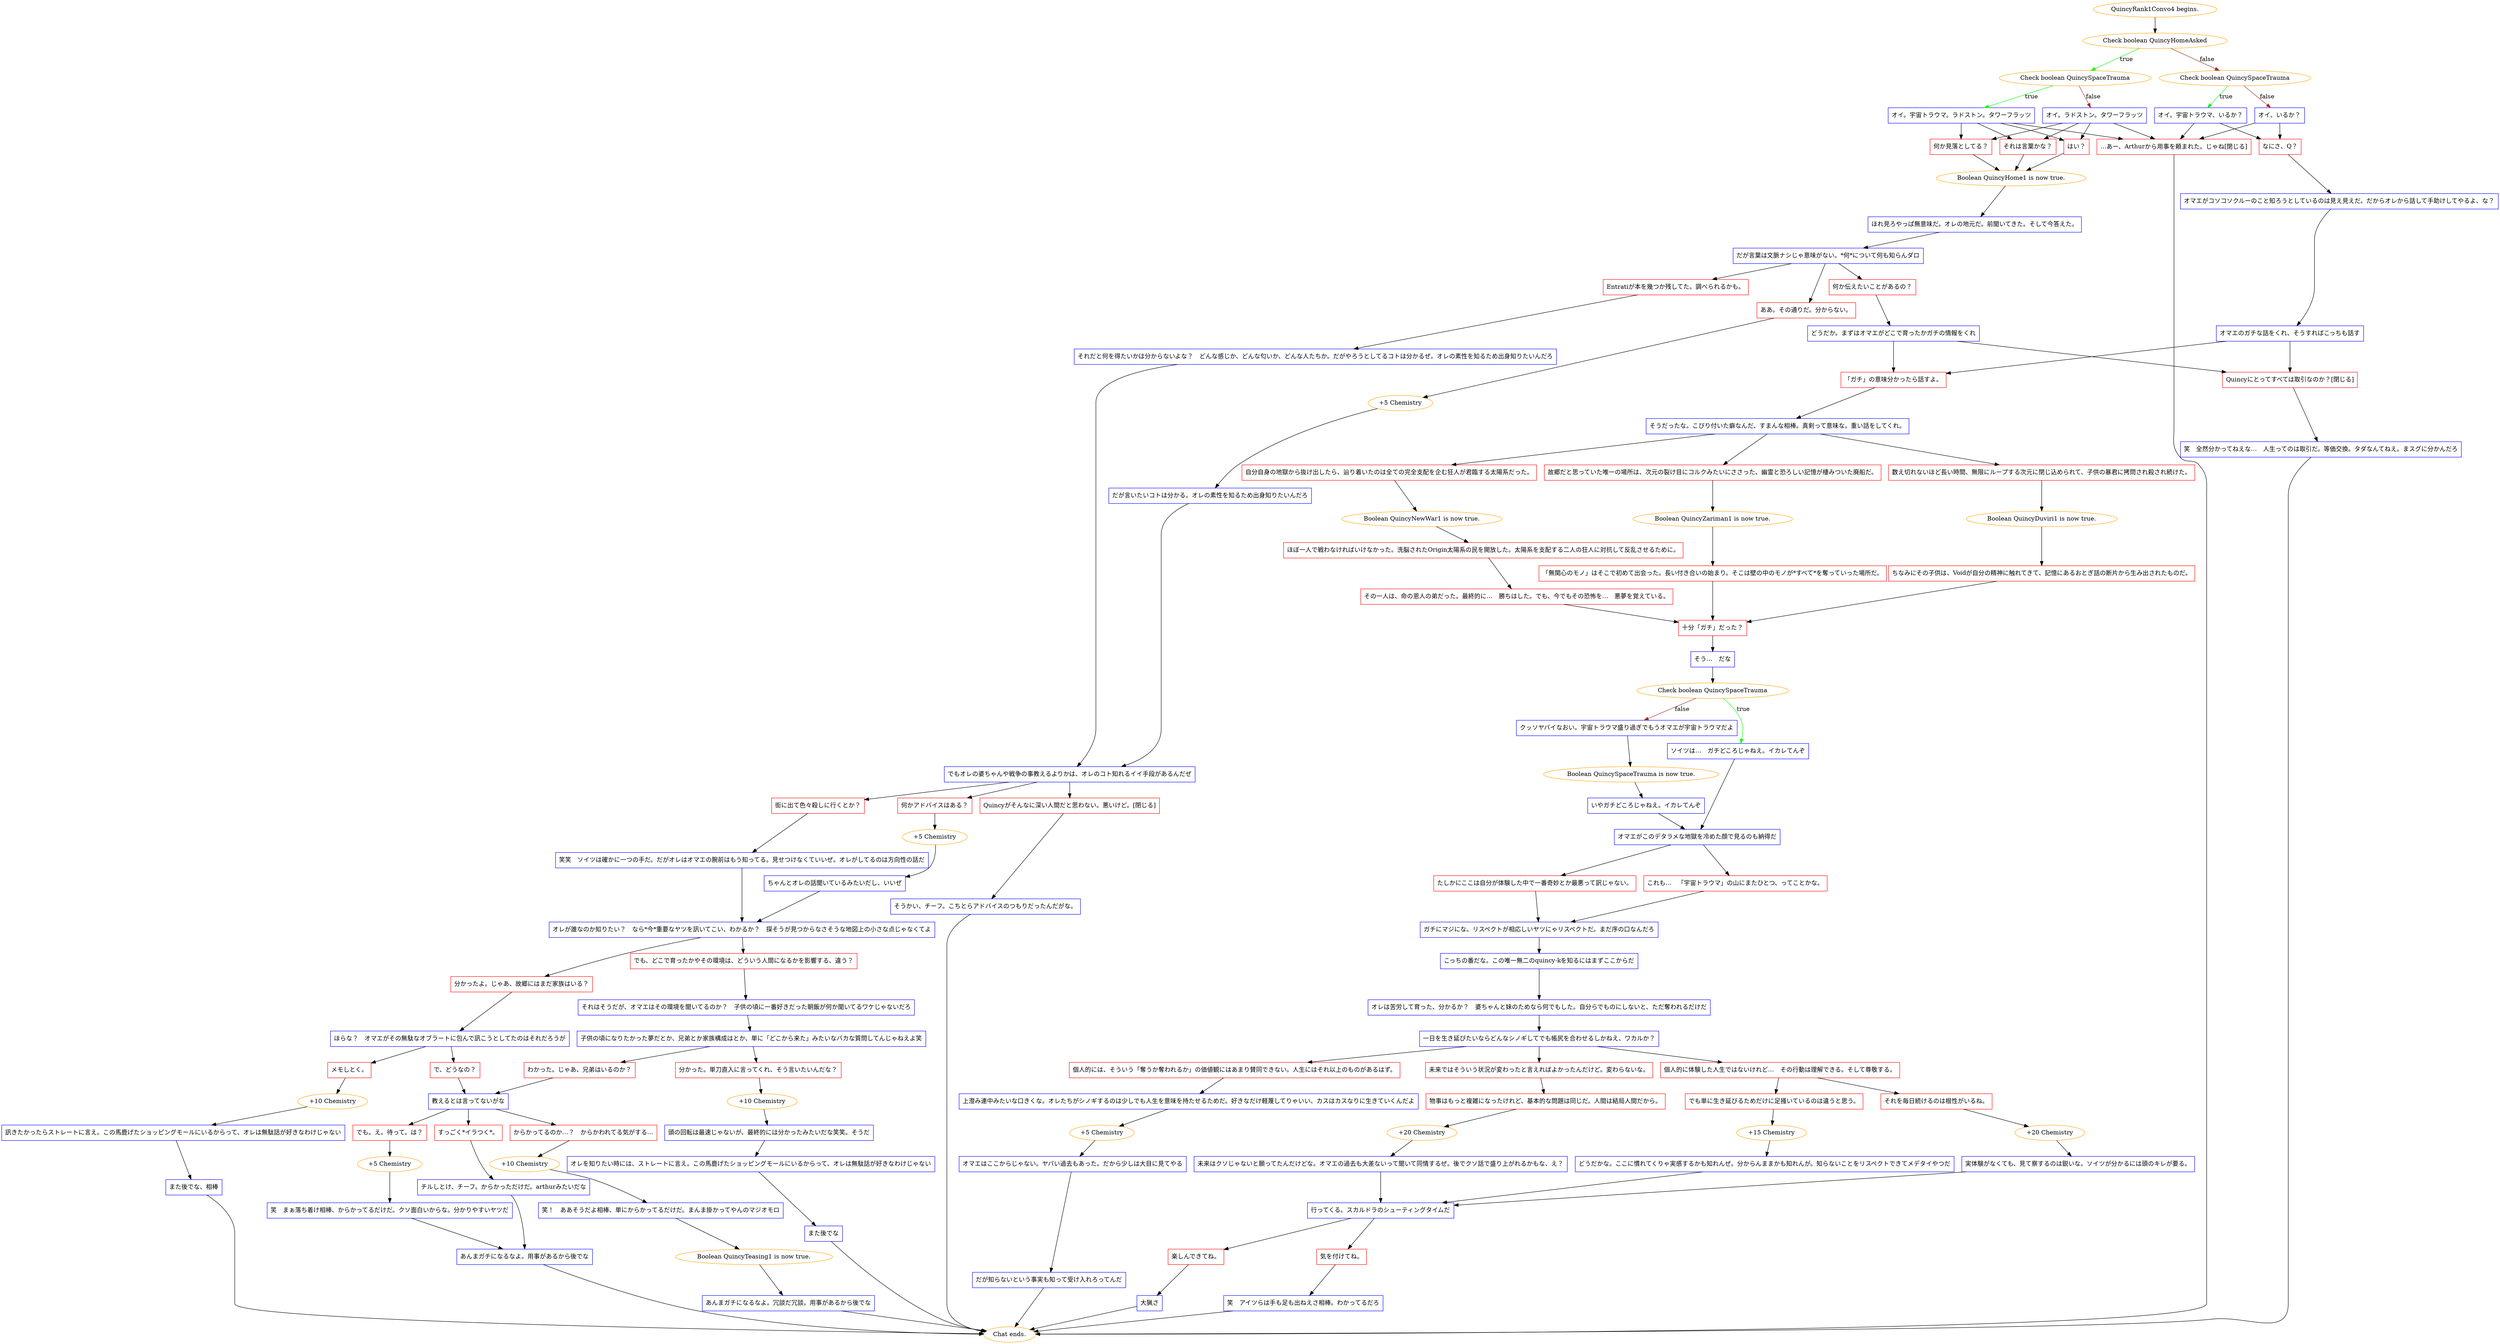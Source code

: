 digraph {
	"QuincyRank1Convo4 begins." [color=orange];
		"QuincyRank1Convo4 begins." -> j1294161024;
	j1294161024 [label="Check boolean QuincyHomeAsked",color=orange];
		j1294161024 -> j1942188630 [label=true,color=green];
		j1294161024 -> j2847950243 [label=false,color=brown];
	j1942188630 [label="Check boolean QuincySpaceTrauma",color=orange];
		j1942188630 -> j410283693 [label=true,color=green];
		j1942188630 -> j3813200795 [label=false,color=brown];
	j2847950243 [label="Check boolean QuincySpaceTrauma",color=orange];
		j2847950243 -> j3561960272 [label=true,color=green];
		j2847950243 -> j1826899583 [label=false,color=brown];
	j410283693 [label="オイ。宇宙トラウマ。ラドストン。タワーフラッツ",shape=box,color=blue];
		j410283693 -> j2564523229;
		j410283693 -> j3377576005;
		j410283693 -> j2791941652;
		j410283693 -> j3033106057;
	j3813200795 [label="オイ。ラドストン。タワーフラッツ",shape=box,color=blue];
		j3813200795 -> j2564523229;
		j3813200795 -> j3377576005;
		j3813200795 -> j2791941652;
		j3813200795 -> j3033106057;
	j3561960272 [label="オイ。宇宙トラウマ、いるか？",shape=box,color=blue];
		j3561960272 -> j409905712;
		j3561960272 -> j3033106057;
	j1826899583 [label="オイ、いるか？",shape=box,color=blue];
		j1826899583 -> j409905712;
		j1826899583 -> j3033106057;
	j2564523229 [label="はい？",shape=box,color=red];
		j2564523229 -> j3800847746;
	j3377576005 [label="それは言葉かな？",shape=box,color=red];
		j3377576005 -> j3800847746;
	j2791941652 [label="何か見落としてる？",shape=box,color=red];
		j2791941652 -> j3800847746;
	j3033106057 [label="…あー、Arthurから用事を頼まれた。じゃね[閉じる]",shape=box,color=red];
		j3033106057 -> "Chat ends.";
	j409905712 [label="なにさ、Q？",shape=box,color=red];
		j409905712 -> j3719471846;
	j3800847746 [label="Boolean QuincyHome1 is now true.",color=orange];
		j3800847746 -> j4202374403;
	"Chat ends." [color=orange];
	j3719471846 [label="オマエがコソコソクルーのこと知ろうとしているのは見え見えだ。だからオレから話して手助けしてやるよ、な？",shape=box,color=blue];
		j3719471846 -> j476800187;
	j4202374403 [label="ほれ見ろやっぱ無意味だ。オレの地元だ。前聞いてきた。そして今答えた。",shape=box,color=blue];
		j4202374403 -> j3154415769;
	j476800187 [label="オマエのガチな話をくれ、そうすればこっちも話す",shape=box,color=blue];
		j476800187 -> j105660978;
		j476800187 -> j906504042;
	j3154415769 [label="だが言葉は文脈ナシじゃ意味がない。*何*について何も知らんダロ",shape=box,color=blue];
		j3154415769 -> j2547622247;
		j3154415769 -> j1847818033;
		j3154415769 -> j2039799515;
	j105660978 [label="「ガチ」の意味分かったら話すよ。",shape=box,color=red];
		j105660978 -> j3527299424;
	j906504042 [label="Quincyにとってすべては取引なのか？[閉じる]",shape=box,color=red];
		j906504042 -> j2214100115;
	j2547622247 [label="Entratiが本を幾つか残してた。調べられるかも。",shape=box,color=red];
		j2547622247 -> j909302175;
	j1847818033 [label="ああ。その通りだ。分からない。",shape=box,color=red];
		j1847818033 -> j1690696753;
	j2039799515 [label="何か伝えたいことがあるの？",shape=box,color=red];
		j2039799515 -> j539935333;
	j3527299424 [label="そうだったな。こびり付いた癖なんだ、すまんな相棒。真剣って意味な。重い話をしてくれ。",shape=box,color=blue];
		j3527299424 -> j1577736651;
		j3527299424 -> j4236740664;
		j3527299424 -> j959298597;
	j2214100115 [label="笑　全然分かってねえな…　人生ってのは取引だ。等価交換。タダなんてねえ。まスグに分かんだろ",shape=box,color=blue];
		j2214100115 -> "Chat ends.";
	j909302175 [label="それだと何を得たいかは分からないよな？　どんな感じか、どんな匂いか、どんな人たちか。だがやろうとしてるコトは分かるぜ。オレの素性を知るため出身知りたいんだろ",shape=box,color=blue];
		j909302175 -> j2519468303;
	j1690696753 [label="+5 Chemistry",color=orange];
		j1690696753 -> j2777500334;
	j539935333 [label="どうだか。まずはオマエがどこで育ったかガチの情報をくれ",shape=box,color=blue];
		j539935333 -> j105660978;
		j539935333 -> j906504042;
	j1577736651 [label="自分自身の地獄から抜け出したら、辿り着いたのは全ての完全支配を企む狂人が君臨する太陽系だった。",shape=box,color=red];
		j1577736651 -> j3945925693;
	j4236740664 [label="故郷だと思っていた唯一の場所は、次元の裂け目にコルクみたいにささった、幽霊と恐ろしい記憶が棲みついた廃船だ。",shape=box,color=red];
		j4236740664 -> j1153582746;
	j959298597 [label="数え切れないほど長い時間、無限にループする次元に閉じ込められて、子供の暴君に拷問され殺され続けた。",shape=box,color=red];
		j959298597 -> j2357880614;
	j2519468303 [label="でもオレの婆ちゃんや戦争の事教えるよりかは、オレのコト知れるイイ手段があるんだぜ",shape=box,color=blue];
		j2519468303 -> j3970246045;
		j2519468303 -> j3837892635;
		j2519468303 -> j2646677720;
	j2777500334 [label="だが言いたいコトは分かる。オレの素性を知るため出身知りたいんだろ",shape=box,color=blue];
		j2777500334 -> j2519468303;
	j3945925693 [label="Boolean QuincyNewWar1 is now true.",color=orange];
		j3945925693 -> j1587206183;
	j1153582746 [label="Boolean QuincyZariman1 is now true.",color=orange];
		j1153582746 -> j1952457586;
	j2357880614 [label="Boolean QuincyDuviri1 is now true.",color=orange];
		j2357880614 -> j1156686092;
	j3970246045 [label="街に出て色々殺しに行くとか？",shape=box,color=red];
		j3970246045 -> j3709831332;
	j3837892635 [label="何かアドバイスはある？",shape=box,color=red];
		j3837892635 -> j2236320128;
	j2646677720 [label="Quincyがそんなに深い人間だと思わない。悪いけど。[閉じる]",shape=box,color=red];
		j2646677720 -> j4241143964;
	j1587206183 [label="ほぼ一人で戦わなければいけなかった。洗脳されたOrigin太陽系の民を開放した。太陽系を支配する二人の狂人に対抗して反乱させるために。",shape=box,color=red];
		j1587206183 -> j3804717054;
	j1952457586 [label="「無関心のモノ」はそこで初めて出会った。長い付き合いの始まり。そこは壁の中のモノが*すべて*を奪っていった場所だ。",shape=box,color=red];
		j1952457586 -> j831849607;
	j1156686092 [label="ちなみにその子供は、Voidが自分の精神に触れてきて、記憶にあるおとぎ話の断片から生み出されたものだ。",shape=box,color=red];
		j1156686092 -> j831849607;
	j3709831332 [label="笑笑　ソイツは確かに一つの手だ。だがオレはオマエの腕前はもう知ってる。見せつけなくていいぜ。オレがしてるのは方向性の話だ",shape=box,color=blue];
		j3709831332 -> j886734655;
	j2236320128 [label="+5 Chemistry",color=orange];
		j2236320128 -> j2441112755;
	j4241143964 [label="そうかい、チーフ。こちとらアドバイスのつもりだったんだがな。",shape=box,color=blue];
		j4241143964 -> "Chat ends.";
	j3804717054 [label="その一人は、命の恩人の弟だった。最終的に…　勝ちはした。でも、今でもその恐怖を…　悪夢を覚えている。",shape=box,color=red];
		j3804717054 -> j831849607;
	j831849607 [label="十分「ガチ」だった？",shape=box,color=red];
		j831849607 -> j257542577;
	j886734655 [label="オレが誰なのか知りたい？　なら*今*重要なヤツを訊いてこい、わかるか？　探そうが見つからなさそうな地図上の小さな点じゃなくてよ",shape=box,color=blue];
		j886734655 -> j1839194931;
		j886734655 -> j3501769929;
	j2441112755 [label="ちゃんとオレの話聞いているみたいだし、いいぜ",shape=box,color=blue];
		j2441112755 -> j886734655;
	j257542577 [label="そう…　だな",shape=box,color=blue];
		j257542577 -> j2685777777;
	j1839194931 [label="でも、どこで育ったかやその環境は、どういう人間になるかを影響する、違う？",shape=box,color=red];
		j1839194931 -> j2542231648;
	j3501769929 [label="分かったよ。じゃあ、故郷にはまだ家族はいる？",shape=box,color=red];
		j3501769929 -> j296743471;
	j2685777777 [label="Check boolean QuincySpaceTrauma",color=orange];
		j2685777777 -> j3824207993 [label=true,color=green];
		j2685777777 -> j2240165602 [label=false,color=brown];
	j2542231648 [label="それはそうだが、オマエはその環境を聞いてるのか？　子供の頃に一番好きだった朝飯が何か聞いてるワケじゃないだろ",shape=box,color=blue];
		j2542231648 -> j2824469088;
	j296743471 [label="ほらな？　オマエがその無駄なオブラートに包んで訊こうとしてたのはそれだろうが",shape=box,color=blue];
		j296743471 -> j1978547305;
		j296743471 -> j114577154;
	j3824207993 [label="ソイツは…　ガチどころじゃねえ。イカレてんぞ",shape=box,color=blue];
		j3824207993 -> j213281140;
	j2240165602 [label="クッソヤバイなおい。宇宙トラウマ盛り過ぎでもうオマエが宇宙トラウマだよ",shape=box,color=blue];
		j2240165602 -> j2373650754;
	j2824469088 [label="子供の頃になりたかった夢だとか、兄弟とか家族構成はとか、単に「どこから来た」みたいなバカな質問してんじゃねえよ笑",shape=box,color=blue];
		j2824469088 -> j1897282260;
		j2824469088 -> j1891863562;
	j1978547305 [label="で、どうなの？",shape=box,color=red];
		j1978547305 -> j714090450;
	j114577154 [label="メモしとく。",shape=box,color=red];
		j114577154 -> j779846893;
	j213281140 [label="オマエがこのデタラメな地獄を冷めた顔で見るのも納得だ",shape=box,color=blue];
		j213281140 -> j277136695;
		j213281140 -> j918711923;
	j2373650754 [label="Boolean QuincySpaceTrauma is now true.",color=orange];
		j2373650754 -> j3811944599;
	j1897282260 [label="分かった。単刀直入に言ってくれ、そう言いたいんだな？",shape=box,color=red];
		j1897282260 -> j2483073062;
	j1891863562 [label="わかった。じゃあ、兄弟はいるのか？",shape=box,color=red];
		j1891863562 -> j714090450;
	j714090450 [label="教えるとは言ってないがな",shape=box,color=blue];
		j714090450 -> j2019404209;
		j714090450 -> j831923607;
		j714090450 -> j3605549200;
	j779846893 [label="+10 Chemistry",color=orange];
		j779846893 -> j707698748;
	j277136695 [label="たしかにここは自分が体験した中で一番奇妙とか最悪って訳じゃない。",shape=box,color=red];
		j277136695 -> j695993297;
	j918711923 [label="これも…　「宇宙トラウマ」の山にまたひとつ、ってことかな。",shape=box,color=red];
		j918711923 -> j695993297;
	j3811944599 [label="いやガチどころじゃねえ。イカレてんぞ",shape=box,color=blue];
		j3811944599 -> j213281140;
	j2483073062 [label="+10 Chemistry",color=orange];
		j2483073062 -> j459784575;
	j2019404209 [label="でも。え。待って。は？",shape=box,color=red];
		j2019404209 -> j1625806771;
	j831923607 [label="からかってるのか…？　からかわれてる気がする…",shape=box,color=red];
		j831923607 -> j710140214;
	j3605549200 [label="すっごく*イラつく*。",shape=box,color=red];
		j3605549200 -> j3891553032;
	j707698748 [label="訊きたかったらストレートに言え。この馬鹿げたショッピングモールにいるからって、オレは無駄話が好きなわけじゃない",shape=box,color=blue];
		j707698748 -> j2820043247;
	j695993297 [label="ガチにマジにな。リスペクトが相応しいヤツにゃリスペクトだ。まだ序の口なんだろ",shape=box,color=blue];
		j695993297 -> j1081246540;
	j459784575 [label="頭の回転は最速じゃないが、最終的には分かったみたいだな笑笑。そうだ",shape=box,color=blue];
		j459784575 -> j1731355708;
	j1625806771 [label="+5 Chemistry",color=orange];
		j1625806771 -> j2166954494;
	j710140214 [label="+10 Chemistry",color=orange];
		j710140214 -> j136518314;
	j3891553032 [label="チルしとけ、チーフ。からかっただけだ。arthurみたいだな",shape=box,color=blue];
		j3891553032 -> j2886662440;
	j2820043247 [label="また後でな、相棒",shape=box,color=blue];
		j2820043247 -> "Chat ends.";
	j1081246540 [label="こっちの番だな。この唯一無二のquincy-kを知るにはまずここからだ",shape=box,color=blue];
		j1081246540 -> j3148719080;
	j1731355708 [label="オレを知りたい時には、ストレートに言え。この馬鹿げたショッピングモールにいるからって、オレは無駄話が好きなわけじゃない",shape=box,color=blue];
		j1731355708 -> j2610367417;
	j2166954494 [label="笑　まぁ落ち着け相棒、からかってるだけだ。クソ面白いからな。分かりやすいヤツだ",shape=box,color=blue];
		j2166954494 -> j2886662440;
	j136518314 [label="笑！　ああそうだよ相棒、単にからかってるだけだ。まんま掛かってやんのマジオモロ",shape=box,color=blue];
		j136518314 -> j3394479017;
	j2886662440 [label="あんまガチになるなよ。用事があるから後でな",shape=box,color=blue];
		j2886662440 -> "Chat ends.";
	j3148719080 [label="オレは苦労して育った、分かるか？　婆ちゃんと妹のためなら何でもした。自分らでものにしないと、ただ奪われるだけだ",shape=box,color=blue];
		j3148719080 -> j549138301;
	j2610367417 [label="また後でな",shape=box,color=blue];
		j2610367417 -> "Chat ends.";
	j3394479017 [label="Boolean QuincyTeasing1 is now true.",color=orange];
		j3394479017 -> j989894350;
	j549138301 [label="一日を生き延びたいならどんなシノギしてでも帳尻を合わせるしかねえ、ワカルか？",shape=box,color=blue];
		j549138301 -> j364578934;
		j549138301 -> j2530168159;
		j549138301 -> j655451824;
	j989894350 [label="あんまガチになるなよ。冗談だ冗談。用事があるから後でな",shape=box,color=blue];
		j989894350 -> "Chat ends.";
	j364578934 [label="未来ではそういう状況が変わったと言えればよかったんだけど。変わらないな。",shape=box,color=red];
		j364578934 -> j2119471981;
	j2530168159 [label="個人的に体験した人生ではないけれど…　その行動は理解できる。そして尊敬する。",shape=box,color=red];
		j2530168159 -> j3825143352;
		j2530168159 -> j1636784097;
	j655451824 [label="個人的には、そういう「奪うか奪われるか」の価値観にはあまり賛同できない。人生にはそれ以上のものがあるはず。",shape=box,color=red];
		j655451824 -> j2912011775;
	j2119471981 [label="物事はもっと複雑になったけれど、基本的な問題は同じだ。人間は結局人間だから。",shape=box,color=red];
		j2119471981 -> j657978836;
	j3825143352 [label="でも単に生き延びるためだけに足掻いているのは違うと思う。",shape=box,color=red];
		j3825143352 -> j3630771672;
	j1636784097 [label="それを毎日続けるのは根性がいるね。",shape=box,color=red];
		j1636784097 -> j3544588360;
	j2912011775 [label="上澄み連中みたいな口きくな。オレたちがシノギするのは少しでも人生を意味を持たせるためだ。好きなだけ軽蔑してりゃいい、カスはカスなりに生きていくんだよ",shape=box,color=blue];
		j2912011775 -> j820363874;
	j657978836 [label="+20 Chemistry",color=orange];
		j657978836 -> j3508258829;
	j3630771672 [label="+15 Chemistry",color=orange];
		j3630771672 -> j3787976970;
	j3544588360 [label="+20 Chemistry",color=orange];
		j3544588360 -> j3563356307;
	j820363874 [label="+5 Chemistry",color=orange];
		j820363874 -> j2272437151;
	j3508258829 [label="未来はクソじゃないと願ってたんだけどな。オマエの過去も大差ないって聞いて同情するぜ。後でクソ話で盛り上がれるかもな、え？",shape=box,color=blue];
		j3508258829 -> j1231849228;
	j3787976970 [label="どうだかな。ここに慣れてくりゃ実感するかも知れんぜ。分からんままかも知れんが。知らないことをリスペクトできてメデタイやつだ",shape=box,color=blue];
		j3787976970 -> j1231849228;
	j3563356307 [label="実体験がなくても、見て察するのは鋭いな。ソイツが分かるには頭のキレが要る。",shape=box,color=blue];
		j3563356307 -> j1231849228;
	j2272437151 [label="オマエはここからじゃない。ヤバい過去もあった。だから少しは大目に見てやる",shape=box,color=blue];
		j2272437151 -> j634059613;
	j1231849228 [label="行ってくる。スカルドラのシューティングタイムだ",shape=box,color=blue];
		j1231849228 -> j2950475971;
		j1231849228 -> j2752387310;
	j634059613 [label="だが知らないという事実も知って受け入れろってんだ",shape=box,color=blue];
		j634059613 -> "Chat ends.";
	j2950475971 [label="楽しんできてね。",shape=box,color=red];
		j2950475971 -> j1962979263;
	j2752387310 [label="気を付けてね。",shape=box,color=red];
		j2752387310 -> j1290623624;
	j1962979263 [label="大猟さ",shape=box,color=blue];
		j1962979263 -> "Chat ends.";
	j1290623624 [label="笑　アイツらは手も足も出ねえさ相棒。わかってるだろ",shape=box,color=blue];
		j1290623624 -> "Chat ends.";
}